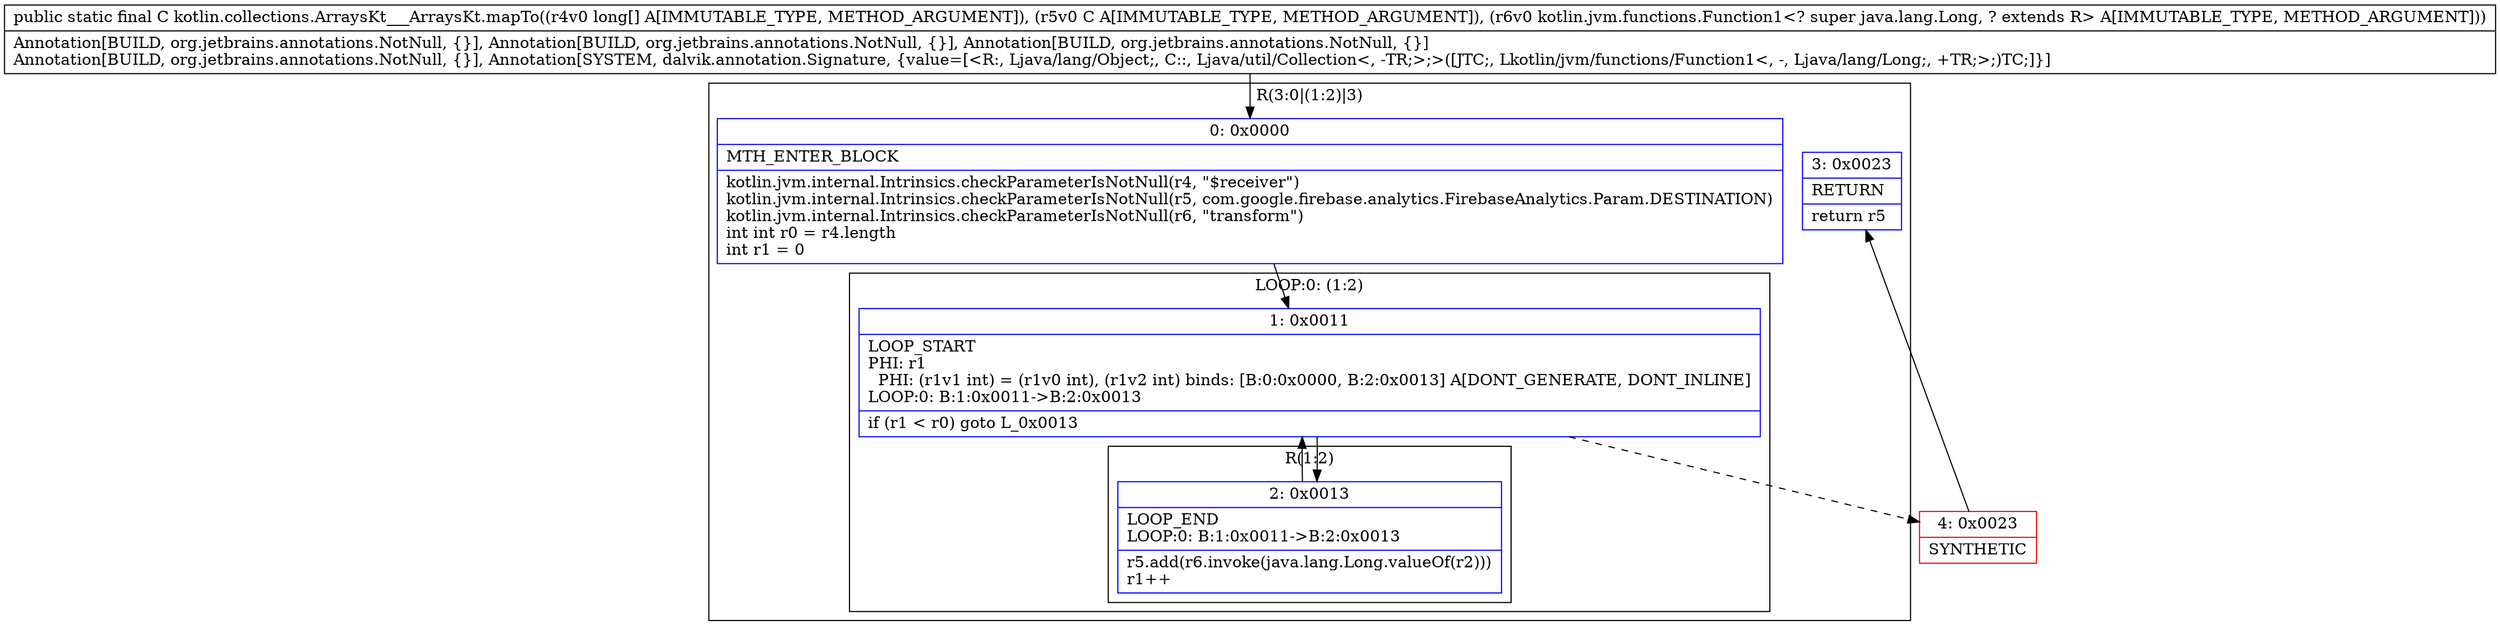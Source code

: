 digraph "CFG forkotlin.collections.ArraysKt___ArraysKt.mapTo([JLjava\/util\/Collection;Lkotlin\/jvm\/functions\/Function1;)Ljava\/util\/Collection;" {
subgraph cluster_Region_2066315177 {
label = "R(3:0|(1:2)|3)";
node [shape=record,color=blue];
Node_0 [shape=record,label="{0\:\ 0x0000|MTH_ENTER_BLOCK\l|kotlin.jvm.internal.Intrinsics.checkParameterIsNotNull(r4, \"$receiver\")\lkotlin.jvm.internal.Intrinsics.checkParameterIsNotNull(r5, com.google.firebase.analytics.FirebaseAnalytics.Param.DESTINATION)\lkotlin.jvm.internal.Intrinsics.checkParameterIsNotNull(r6, \"transform\")\lint int r0 = r4.length\lint r1 = 0\l}"];
subgraph cluster_LoopRegion_1753027123 {
label = "LOOP:0: (1:2)";
node [shape=record,color=blue];
Node_1 [shape=record,label="{1\:\ 0x0011|LOOP_START\lPHI: r1 \l  PHI: (r1v1 int) = (r1v0 int), (r1v2 int) binds: [B:0:0x0000, B:2:0x0013] A[DONT_GENERATE, DONT_INLINE]\lLOOP:0: B:1:0x0011\-\>B:2:0x0013\l|if (r1 \< r0) goto L_0x0013\l}"];
subgraph cluster_Region_1694107999 {
label = "R(1:2)";
node [shape=record,color=blue];
Node_2 [shape=record,label="{2\:\ 0x0013|LOOP_END\lLOOP:0: B:1:0x0011\-\>B:2:0x0013\l|r5.add(r6.invoke(java.lang.Long.valueOf(r2)))\lr1++\l}"];
}
}
Node_3 [shape=record,label="{3\:\ 0x0023|RETURN\l|return r5\l}"];
}
Node_4 [shape=record,color=red,label="{4\:\ 0x0023|SYNTHETIC\l}"];
MethodNode[shape=record,label="{public static final C kotlin.collections.ArraysKt___ArraysKt.mapTo((r4v0 long[] A[IMMUTABLE_TYPE, METHOD_ARGUMENT]), (r5v0 C A[IMMUTABLE_TYPE, METHOD_ARGUMENT]), (r6v0 kotlin.jvm.functions.Function1\<? super java.lang.Long, ? extends R\> A[IMMUTABLE_TYPE, METHOD_ARGUMENT]))  | Annotation[BUILD, org.jetbrains.annotations.NotNull, \{\}], Annotation[BUILD, org.jetbrains.annotations.NotNull, \{\}], Annotation[BUILD, org.jetbrains.annotations.NotNull, \{\}]\lAnnotation[BUILD, org.jetbrains.annotations.NotNull, \{\}], Annotation[SYSTEM, dalvik.annotation.Signature, \{value=[\<R:, Ljava\/lang\/Object;, C::, Ljava\/util\/Collection\<, \-TR;\>;\>([JTC;, Lkotlin\/jvm\/functions\/Function1\<, \-, Ljava\/lang\/Long;, +TR;\>;)TC;]\}]\l}"];
MethodNode -> Node_0;
Node_0 -> Node_1;
Node_1 -> Node_2;
Node_1 -> Node_4[style=dashed];
Node_2 -> Node_1;
Node_4 -> Node_3;
}


